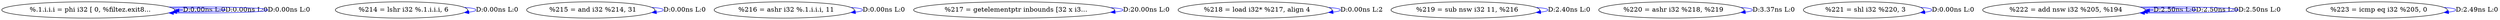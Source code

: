 digraph {
Node0x3191520[label="  %.1.i.i.i = phi i32 [ 0, %filtez.exit8..."];
Node0x3191520 -> Node0x3191520[label="D:0.00ns L:0",color=blue];
Node0x3191520 -> Node0x3191520[label="D:0.00ns L:0",color=blue];
Node0x3191520 -> Node0x3191520[label="D:0.00ns L:0",color=blue];
Node0x3191600[label="  %214 = lshr i32 %.1.i.i.i, 6"];
Node0x3191600 -> Node0x3191600[label="D:0.00ns L:0",color=blue];
Node0x31916e0[label="  %215 = and i32 %214, 31"];
Node0x31916e0 -> Node0x31916e0[label="D:0.00ns L:0",color=blue];
Node0x31917c0[label="  %216 = ashr i32 %.1.i.i.i, 11"];
Node0x31917c0 -> Node0x31917c0[label="D:0.00ns L:0",color=blue];
Node0x31918a0[label="  %217 = getelementptr inbounds [32 x i3..."];
Node0x31918a0 -> Node0x31918a0[label="D:20.00ns L:0",color=blue];
Node0x31919c0[label="  %218 = load i32* %217, align 4"];
Node0x31919c0 -> Node0x31919c0[label="D:0.00ns L:2",color=blue];
Node0x3191aa0[label="  %219 = sub nsw i32 11, %216"];
Node0x3191aa0 -> Node0x3191aa0[label="D:2.40ns L:0",color=blue];
Node0x3191b80[label="  %220 = ashr i32 %218, %219"];
Node0x3191b80 -> Node0x3191b80[label="D:3.37ns L:0",color=blue];
Node0x3191c60[label="  %221 = shl i32 %220, 3"];
Node0x3191c60 -> Node0x3191c60[label="D:0.00ns L:0",color=blue];
Node0x3191d40[label="  %222 = add nsw i32 %205, %194"];
Node0x3191d40 -> Node0x3191d40[label="D:2.50ns L:0",color=blue];
Node0x3191d40 -> Node0x3191d40[label="D:2.50ns L:0",color=blue];
Node0x3191d40 -> Node0x3191d40[label="D:2.50ns L:0",color=blue];
Node0x3191e20[label="  %223 = icmp eq i32 %205, 0"];
Node0x3191e20 -> Node0x3191e20[label="D:2.49ns L:0",color=blue];
}
